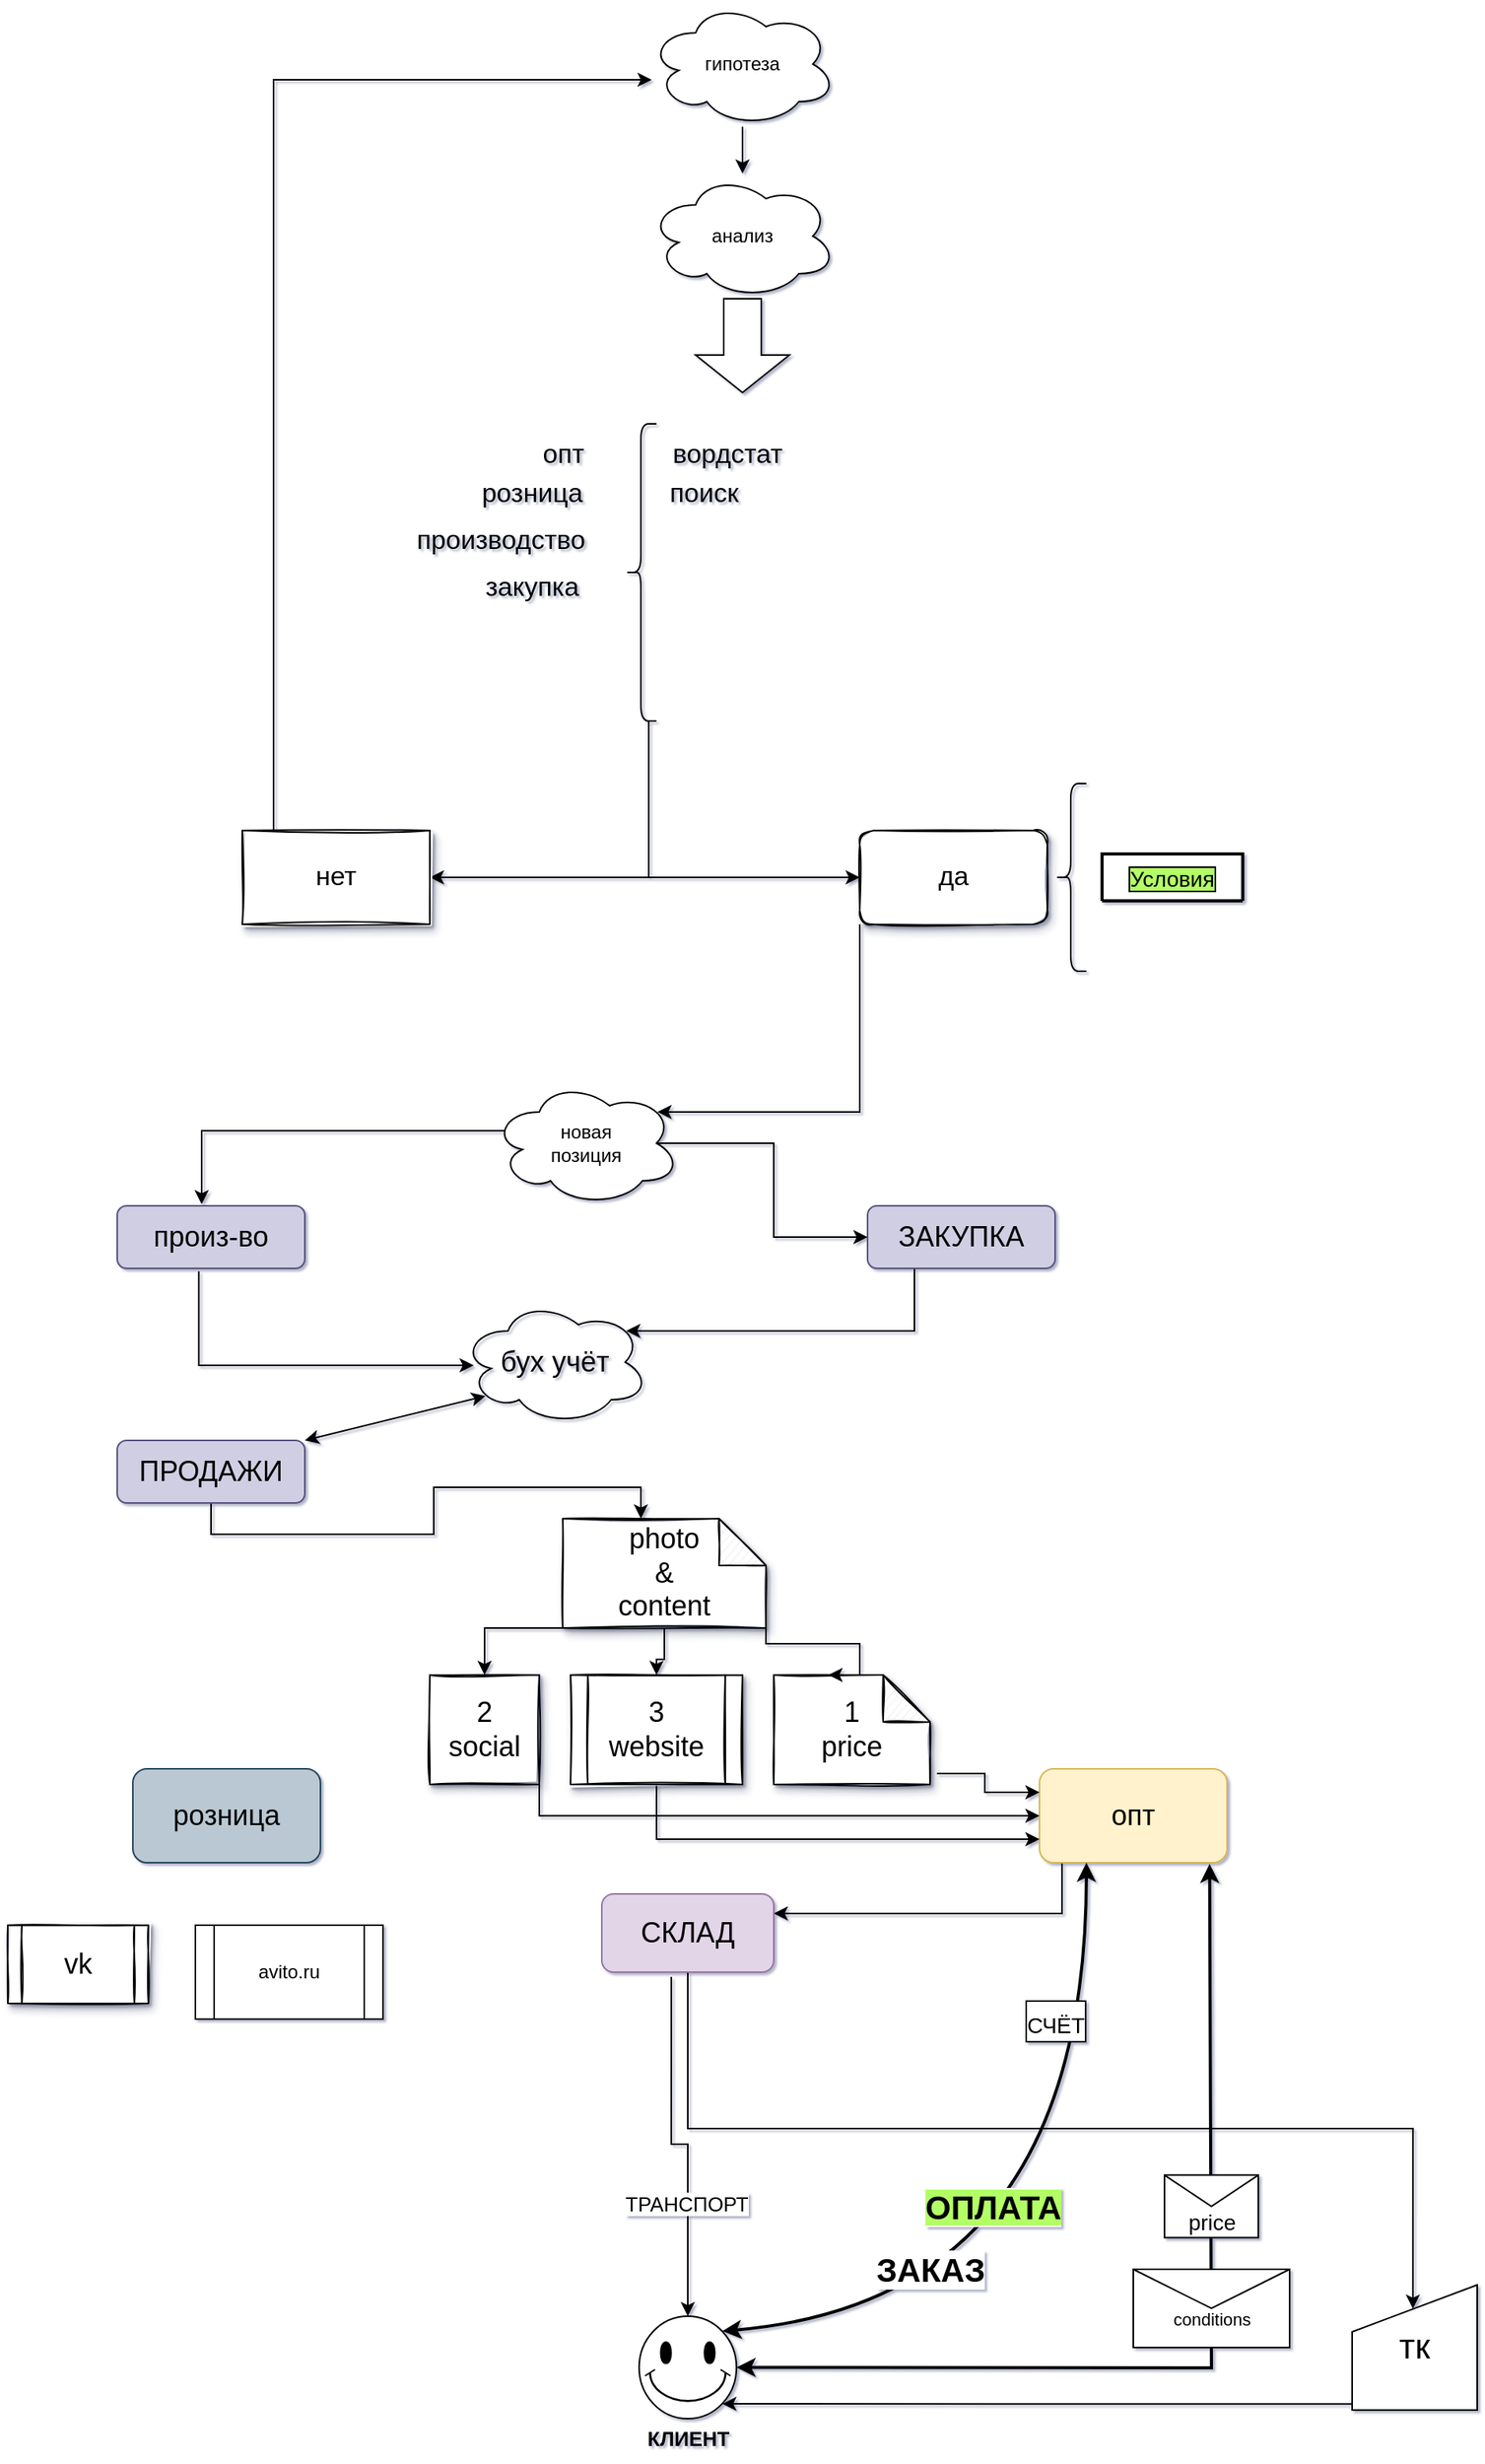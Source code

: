 <mxfile version="18.0.7" type="github">
  <diagram id="qmRuE9SEd1rKAgiWZIl9" name="Page-1">
    <mxGraphModel dx="2520" dy="1586" grid="1" gridSize="10" guides="1" tooltips="1" connect="1" arrows="1" fold="1" page="1" pageScale="1" pageWidth="1169" pageHeight="827" math="0" shadow="1">
      <root>
        <mxCell id="0" />
        <mxCell id="1" parent="0" />
        <mxCell id="O2xrhRhTO9CoQvw1CNzs-105" style="edgeStyle=orthogonalEdgeStyle;rounded=0;orthogonalLoop=1;jettySize=auto;html=1;exitX=0.12;exitY=0.994;exitDx=0;exitDy=0;entryX=1;entryY=0.25;entryDx=0;entryDy=0;fontSize=21;exitPerimeter=0;" edge="1" parent="1" source="yZWfXlYMy1JbikCf-7DQ-2" target="yZWfXlYMy1JbikCf-7DQ-3">
          <mxGeometry relative="1" as="geometry" />
        </mxCell>
        <mxCell id="yZWfXlYMy1JbikCf-7DQ-2" value="&lt;font style=&quot;font-size: 18px;&quot;&gt;&lt;font style=&quot;font-size: 18px;&quot;&gt;опт&lt;/font&gt;&lt;/font&gt;" style="rounded=1;whiteSpace=wrap;html=1;fillColor=#fff2cc;strokeColor=#d6b656;shadow=0;" parent="1" vertex="1">
          <mxGeometry x="640" y="340" width="120" height="60" as="geometry" />
        </mxCell>
        <mxCell id="O2xrhRhTO9CoQvw1CNzs-107" style="edgeStyle=orthogonalEdgeStyle;rounded=0;orthogonalLoop=1;jettySize=auto;html=1;exitX=0.5;exitY=1;exitDx=0;exitDy=0;entryX=0.486;entryY=0.19;entryDx=0;entryDy=0;entryPerimeter=0;fontSize=21;" edge="1" parent="1" source="yZWfXlYMy1JbikCf-7DQ-3" target="O2xrhRhTO9CoQvw1CNzs-41">
          <mxGeometry relative="1" as="geometry" />
        </mxCell>
        <mxCell id="O2xrhRhTO9CoQvw1CNzs-112" style="edgeStyle=orthogonalEdgeStyle;rounded=0;orthogonalLoop=1;jettySize=auto;html=1;exitX=0.404;exitY=1.06;exitDx=0;exitDy=0;entryX=0.5;entryY=0;entryDx=0;entryDy=0;fontSize=21;exitPerimeter=0;entryPerimeter=0;" edge="1" parent="1" source="yZWfXlYMy1JbikCf-7DQ-3" target="O2xrhRhTO9CoQvw1CNzs-98">
          <mxGeometry relative="1" as="geometry">
            <mxPoint x="384.703" y="697.778" as="targetPoint" />
          </mxGeometry>
        </mxCell>
        <mxCell id="O2xrhRhTO9CoQvw1CNzs-120" value="ТРАНСПОРТ" style="edgeLabel;html=1;align=center;verticalAlign=middle;resizable=0;points=[];fontSize=13;" vertex="1" connectable="0" parent="O2xrhRhTO9CoQvw1CNzs-112">
          <mxGeometry x="0.361" y="-1" relative="1" as="geometry">
            <mxPoint as="offset" />
          </mxGeometry>
        </mxCell>
        <mxCell id="yZWfXlYMy1JbikCf-7DQ-3" value="СКЛАД" style="rounded=1;whiteSpace=wrap;html=1;shadow=0;fontSize=18;fillColor=#e1d5e7;strokeColor=#9673a6;" parent="1" vertex="1">
          <mxGeometry x="360" y="420" width="110" height="50" as="geometry" />
        </mxCell>
        <mxCell id="yZWfXlYMy1JbikCf-7DQ-4" value="бух учёт" style="ellipse;shape=cloud;whiteSpace=wrap;html=1;shadow=0;fontSize=18;fillColor=none;" parent="1" vertex="1">
          <mxGeometry x="270" y="40" width="120" height="80" as="geometry" />
        </mxCell>
        <mxCell id="yZWfXlYMy1JbikCf-7DQ-5" value="розница" style="rounded=1;whiteSpace=wrap;html=1;shadow=0;fontSize=18;fillColor=#bac8d3;strokeColor=#23445d;" parent="1" vertex="1">
          <mxGeometry x="60" y="340" width="120" height="60" as="geometry" />
        </mxCell>
        <mxCell id="yZWfXlYMy1JbikCf-7DQ-68" style="edgeStyle=orthogonalEdgeStyle;rounded=0;orthogonalLoop=1;jettySize=auto;html=1;exitX=0.5;exitY=1;exitDx=0;exitDy=0;fontSize=18;entryX=0;entryY=0;entryDx=50;entryDy=0;entryPerimeter=0;" parent="1" source="yZWfXlYMy1JbikCf-7DQ-6" target="yZWfXlYMy1JbikCf-7DQ-62" edge="1">
          <mxGeometry relative="1" as="geometry">
            <mxPoint x="394.556" y="180" as="targetPoint" />
          </mxGeometry>
        </mxCell>
        <mxCell id="yZWfXlYMy1JbikCf-7DQ-6" value="ПРОДАЖИ" style="rounded=1;whiteSpace=wrap;html=1;shadow=0;fontSize=18;fillColor=#d0cee2;strokeColor=#56517e;" parent="1" vertex="1">
          <mxGeometry x="50" y="130" width="120" height="40" as="geometry" />
        </mxCell>
        <mxCell id="O2xrhRhTO9CoQvw1CNzs-5" style="edgeStyle=orthogonalEdgeStyle;rounded=0;orthogonalLoop=1;jettySize=auto;html=1;exitX=1.044;exitY=0.9;exitDx=0;exitDy=0;exitPerimeter=0;entryX=0;entryY=0.25;entryDx=0;entryDy=0;" edge="1" parent="1" source="yZWfXlYMy1JbikCf-7DQ-9" target="yZWfXlYMy1JbikCf-7DQ-2">
          <mxGeometry relative="1" as="geometry" />
        </mxCell>
        <mxCell id="yZWfXlYMy1JbikCf-7DQ-9" value="1&lt;br&gt;price" style="shape=note;whiteSpace=wrap;html=1;backgroundOutline=1;darkOpacity=0.05;shadow=1;fontSize=18;sketch=1;" parent="1" vertex="1">
          <mxGeometry x="470" y="280" width="100" height="70" as="geometry" />
        </mxCell>
        <mxCell id="yZWfXlYMy1JbikCf-7DQ-10" value="vk" style="shape=process;whiteSpace=wrap;html=1;backgroundOutline=1;shadow=1;sketch=1;fontSize=18;" parent="1" vertex="1">
          <mxGeometry x="-20" y="440" width="90" height="50" as="geometry" />
        </mxCell>
        <mxCell id="O2xrhRhTO9CoQvw1CNzs-69" style="edgeStyle=orthogonalEdgeStyle;rounded=0;orthogonalLoop=1;jettySize=auto;html=1;exitX=0.25;exitY=1;exitDx=0;exitDy=0;entryX=0.88;entryY=0.25;entryDx=0;entryDy=0;entryPerimeter=0;fontSize=17;" edge="1" parent="1" source="yZWfXlYMy1JbikCf-7DQ-47" target="yZWfXlYMy1JbikCf-7DQ-4">
          <mxGeometry relative="1" as="geometry">
            <Array as="points">
              <mxPoint x="560" y="60" />
            </Array>
          </mxGeometry>
        </mxCell>
        <mxCell id="yZWfXlYMy1JbikCf-7DQ-47" value="ЗАКУПКА" style="rounded=1;whiteSpace=wrap;html=1;shadow=0;fontSize=18;fillColor=#d0cee2;strokeColor=#56517e;" parent="1" vertex="1">
          <mxGeometry x="530" y="-20" width="120" height="40" as="geometry" />
        </mxCell>
        <mxCell id="yZWfXlYMy1JbikCf-7DQ-73" style="edgeStyle=orthogonalEdgeStyle;rounded=0;orthogonalLoop=1;jettySize=auto;html=1;exitX=1;exitY=1;exitDx=0;exitDy=0;exitPerimeter=0;fontSize=18;entryX=0;entryY=0;entryDx=35;entryDy=0;entryPerimeter=0;" parent="1" source="yZWfXlYMy1JbikCf-7DQ-62" edge="1" target="yZWfXlYMy1JbikCf-7DQ-9">
          <mxGeometry relative="1" as="geometry">
            <mxPoint x="404.556" y="330" as="targetPoint" />
            <Array as="points">
              <mxPoint x="465" y="260" />
              <mxPoint x="525" y="260" />
            </Array>
          </mxGeometry>
        </mxCell>
        <mxCell id="O2xrhRhTO9CoQvw1CNzs-9" style="edgeStyle=orthogonalEdgeStyle;rounded=0;orthogonalLoop=1;jettySize=auto;html=1;exitX=0.5;exitY=1;exitDx=0;exitDy=0;exitPerimeter=0;" edge="1" parent="1" source="yZWfXlYMy1JbikCf-7DQ-62" target="yZWfXlYMy1JbikCf-7DQ-63">
          <mxGeometry relative="1" as="geometry" />
        </mxCell>
        <mxCell id="O2xrhRhTO9CoQvw1CNzs-10" style="edgeStyle=orthogonalEdgeStyle;rounded=0;orthogonalLoop=1;jettySize=auto;html=1;exitX=0;exitY=1;exitDx=0;exitDy=0;exitPerimeter=0;entryX=0.5;entryY=0;entryDx=0;entryDy=0;" edge="1" parent="1" source="yZWfXlYMy1JbikCf-7DQ-62" target="yZWfXlYMy1JbikCf-7DQ-64">
          <mxGeometry relative="1" as="geometry">
            <Array as="points">
              <mxPoint x="285" y="250" />
            </Array>
          </mxGeometry>
        </mxCell>
        <mxCell id="yZWfXlYMy1JbikCf-7DQ-62" value="photo&lt;br&gt;&amp;amp;&lt;br&gt;content" style="shape=note;whiteSpace=wrap;html=1;backgroundOutline=1;darkOpacity=0.05;shadow=1;fontSize=18;sketch=1;" parent="1" vertex="1">
          <mxGeometry x="335" y="180" width="130" height="70" as="geometry" />
        </mxCell>
        <mxCell id="O2xrhRhTO9CoQvw1CNzs-109" style="edgeStyle=orthogonalEdgeStyle;rounded=0;orthogonalLoop=1;jettySize=auto;html=1;exitX=0.5;exitY=1;exitDx=0;exitDy=0;entryX=0;entryY=0.75;entryDx=0;entryDy=0;fontSize=21;" edge="1" parent="1" source="yZWfXlYMy1JbikCf-7DQ-63" target="yZWfXlYMy1JbikCf-7DQ-2">
          <mxGeometry relative="1" as="geometry" />
        </mxCell>
        <mxCell id="yZWfXlYMy1JbikCf-7DQ-63" value="3&lt;br&gt;website" style="shape=process;whiteSpace=wrap;html=1;backgroundOutline=1;shadow=1;sketch=1;fontSize=18;" parent="1" vertex="1">
          <mxGeometry x="340" y="280" width="110" height="70" as="geometry" />
        </mxCell>
        <mxCell id="yZWfXlYMy1JbikCf-7DQ-65" style="edgeStyle=orthogonalEdgeStyle;rounded=0;orthogonalLoop=1;jettySize=auto;html=1;exitX=1;exitY=1;exitDx=0;exitDy=0;entryX=0;entryY=0.5;entryDx=0;entryDy=0;fontSize=18;" parent="1" source="yZWfXlYMy1JbikCf-7DQ-64" target="yZWfXlYMy1JbikCf-7DQ-2" edge="1">
          <mxGeometry relative="1" as="geometry" />
        </mxCell>
        <mxCell id="yZWfXlYMy1JbikCf-7DQ-64" value="2&lt;br&gt;social" style="whiteSpace=wrap;html=1;aspect=fixed;shadow=1;sketch=1;fontSize=18;" parent="1" vertex="1">
          <mxGeometry x="250" y="280" width="70" height="70" as="geometry" />
        </mxCell>
        <mxCell id="O2xrhRhTO9CoQvw1CNzs-1" value="avito.ru" style="shape=process;whiteSpace=wrap;html=1;backgroundOutline=1;" vertex="1" parent="1">
          <mxGeometry x="100" y="440" width="120" height="60" as="geometry" />
        </mxCell>
        <mxCell id="O2xrhRhTO9CoQvw1CNzs-6" value="" style="endArrow=classic;startArrow=classic;html=1;rounded=0;entryX=0.13;entryY=0.77;entryDx=0;entryDy=0;entryPerimeter=0;exitX=1;exitY=0;exitDx=0;exitDy=0;" edge="1" parent="1" source="yZWfXlYMy1JbikCf-7DQ-6" target="yZWfXlYMy1JbikCf-7DQ-4">
          <mxGeometry width="50" height="50" relative="1" as="geometry">
            <mxPoint x="350" y="170" as="sourcePoint" />
            <mxPoint x="330" y="160" as="targetPoint" />
            <Array as="points" />
          </mxGeometry>
        </mxCell>
        <mxCell id="O2xrhRhTO9CoQvw1CNzs-27" style="edgeStyle=orthogonalEdgeStyle;rounded=0;orthogonalLoop=1;jettySize=auto;html=1;exitX=0.07;exitY=0.4;exitDx=0;exitDy=0;exitPerimeter=0;entryX=0.45;entryY=-0.025;entryDx=0;entryDy=0;entryPerimeter=0;" edge="1" parent="1" source="O2xrhRhTO9CoQvw1CNzs-16" target="O2xrhRhTO9CoQvw1CNzs-23">
          <mxGeometry relative="1" as="geometry">
            <mxPoint x="100" y="-80" as="targetPoint" />
          </mxGeometry>
        </mxCell>
        <mxCell id="O2xrhRhTO9CoQvw1CNzs-106" style="edgeStyle=orthogonalEdgeStyle;rounded=0;orthogonalLoop=1;jettySize=auto;html=1;exitX=0.875;exitY=0.5;exitDx=0;exitDy=0;exitPerimeter=0;entryX=0;entryY=0.5;entryDx=0;entryDy=0;fontSize=21;" edge="1" parent="1" source="O2xrhRhTO9CoQvw1CNzs-16" target="yZWfXlYMy1JbikCf-7DQ-47">
          <mxGeometry relative="1" as="geometry" />
        </mxCell>
        <mxCell id="O2xrhRhTO9CoQvw1CNzs-16" value="новая&lt;br&gt;позиция" style="ellipse;shape=cloud;whiteSpace=wrap;html=1;" vertex="1" parent="1">
          <mxGeometry x="290" y="-100" width="120" height="80" as="geometry" />
        </mxCell>
        <mxCell id="O2xrhRhTO9CoQvw1CNzs-19" value="анализ" style="ellipse;shape=cloud;whiteSpace=wrap;html=1;" vertex="1" parent="1">
          <mxGeometry x="390" y="-680" width="120" height="80" as="geometry" />
        </mxCell>
        <mxCell id="O2xrhRhTO9CoQvw1CNzs-29" style="edgeStyle=orthogonalEdgeStyle;rounded=0;orthogonalLoop=1;jettySize=auto;html=1;exitX=0.435;exitY=1.047;exitDx=0;exitDy=0;entryX=0.067;entryY=0.525;entryDx=0;entryDy=0;entryPerimeter=0;exitPerimeter=0;" edge="1" parent="1" source="O2xrhRhTO9CoQvw1CNzs-23" target="yZWfXlYMy1JbikCf-7DQ-4">
          <mxGeometry relative="1" as="geometry">
            <Array as="points">
              <mxPoint x="102" y="82" />
            </Array>
          </mxGeometry>
        </mxCell>
        <mxCell id="O2xrhRhTO9CoQvw1CNzs-23" value="произ-во" style="rounded=1;whiteSpace=wrap;html=1;shadow=0;fontSize=18;fillColor=#d0cee2;strokeColor=#56517e;" vertex="1" parent="1">
          <mxGeometry x="50" y="-20" width="120" height="40" as="geometry" />
        </mxCell>
        <mxCell id="O2xrhRhTO9CoQvw1CNzs-60" style="edgeStyle=orthogonalEdgeStyle;rounded=0;orthogonalLoop=1;jettySize=auto;html=1;exitX=0.75;exitY=1;exitDx=0;exitDy=0;entryX=1;entryY=0.5;entryDx=0;entryDy=0;fontSize=17;" edge="1" parent="1" source="O2xrhRhTO9CoQvw1CNzs-34" target="O2xrhRhTO9CoQvw1CNzs-52">
          <mxGeometry relative="1" as="geometry" />
        </mxCell>
        <mxCell id="O2xrhRhTO9CoQvw1CNzs-61" style="edgeStyle=orthogonalEdgeStyle;rounded=0;orthogonalLoop=1;jettySize=auto;html=1;entryX=0;entryY=0.5;entryDx=0;entryDy=0;fontSize=17;exitX=0.75;exitY=1;exitDx=0;exitDy=0;" edge="1" parent="1" source="O2xrhRhTO9CoQvw1CNzs-34" target="O2xrhRhTO9CoQvw1CNzs-54">
          <mxGeometry relative="1" as="geometry">
            <mxPoint x="410" y="-390" as="sourcePoint" />
          </mxGeometry>
        </mxCell>
        <mxCell id="O2xrhRhTO9CoQvw1CNzs-34" value="" style="shape=curlyBracket;whiteSpace=wrap;html=1;rounded=1;" vertex="1" parent="1">
          <mxGeometry x="375" y="-520" width="20" height="190" as="geometry" />
        </mxCell>
        <mxCell id="O2xrhRhTO9CoQvw1CNzs-62" value="" style="edgeStyle=orthogonalEdgeStyle;rounded=0;orthogonalLoop=1;jettySize=auto;html=1;fontSize=17;" edge="1" parent="1" source="O2xrhRhTO9CoQvw1CNzs-36" target="O2xrhRhTO9CoQvw1CNzs-19">
          <mxGeometry relative="1" as="geometry" />
        </mxCell>
        <mxCell id="O2xrhRhTO9CoQvw1CNzs-36" value="гипотеза" style="ellipse;shape=cloud;whiteSpace=wrap;html=1;" vertex="1" parent="1">
          <mxGeometry x="390" y="-790" width="120" height="80" as="geometry" />
        </mxCell>
        <mxCell id="O2xrhRhTO9CoQvw1CNzs-119" style="edgeStyle=orthogonalEdgeStyle;rounded=0;orthogonalLoop=1;jettySize=auto;html=1;exitX=0;exitY=1;exitDx=0;exitDy=0;entryX=0.855;entryY=0.855;entryDx=0;entryDy=0;entryPerimeter=0;fontSize=13;" edge="1" parent="1" source="O2xrhRhTO9CoQvw1CNzs-41" target="O2xrhRhTO9CoQvw1CNzs-98">
          <mxGeometry relative="1" as="geometry">
            <Array as="points">
              <mxPoint x="840" y="746" />
            </Array>
          </mxGeometry>
        </mxCell>
        <mxCell id="O2xrhRhTO9CoQvw1CNzs-41" value="тк" style="shape=manualInput;whiteSpace=wrap;html=1;fontSize=22;" vertex="1" parent="1">
          <mxGeometry x="840" y="670" width="80" height="80" as="geometry" />
        </mxCell>
        <mxCell id="O2xrhRhTO9CoQvw1CNzs-53" value="" style="edgeStyle=orthogonalEdgeStyle;rounded=0;orthogonalLoop=1;jettySize=auto;html=1;fontSize=17;" edge="1" parent="1" source="O2xrhRhTO9CoQvw1CNzs-52" target="O2xrhRhTO9CoQvw1CNzs-36">
          <mxGeometry relative="1" as="geometry">
            <Array as="points">
              <mxPoint x="150" y="-740" />
            </Array>
          </mxGeometry>
        </mxCell>
        <mxCell id="O2xrhRhTO9CoQvw1CNzs-52" value="нет" style="rounded=0;whiteSpace=wrap;html=1;shadow=1;sketch=1;fontSize=17;gradientColor=none;" vertex="1" parent="1">
          <mxGeometry x="130" y="-260" width="120" height="60" as="geometry" />
        </mxCell>
        <mxCell id="O2xrhRhTO9CoQvw1CNzs-56" style="edgeStyle=orthogonalEdgeStyle;rounded=0;orthogonalLoop=1;jettySize=auto;html=1;exitX=0;exitY=1;exitDx=0;exitDy=0;entryX=0.88;entryY=0.25;entryDx=0;entryDy=0;entryPerimeter=0;fontSize=17;" edge="1" parent="1" source="O2xrhRhTO9CoQvw1CNzs-54" target="O2xrhRhTO9CoQvw1CNzs-16">
          <mxGeometry relative="1" as="geometry">
            <Array as="points">
              <mxPoint x="525" y="-80" />
            </Array>
          </mxGeometry>
        </mxCell>
        <mxCell id="O2xrhRhTO9CoQvw1CNzs-54" value="да" style="rounded=1;whiteSpace=wrap;html=1;shadow=1;sketch=1;fontSize=17;gradientColor=none;" vertex="1" parent="1">
          <mxGeometry x="525" y="-260" width="120" height="60" as="geometry" />
        </mxCell>
        <mxCell id="O2xrhRhTO9CoQvw1CNzs-66" value="" style="shape=singleArrow;whiteSpace=wrap;html=1;arrowWidth=0.4;arrowSize=0.4;rotation=90;" vertex="1" parent="1">
          <mxGeometry x="420" y="-600" width="60" height="60" as="geometry" />
        </mxCell>
        <mxCell id="O2xrhRhTO9CoQvw1CNzs-68" value="вордстат" style="text;html=1;align=center;verticalAlign=middle;resizable=0;points=[];autosize=1;strokeColor=none;fillColor=none;fontSize=17;" vertex="1" parent="1">
          <mxGeometry x="395" y="-515" width="90" height="30" as="geometry" />
        </mxCell>
        <mxCell id="O2xrhRhTO9CoQvw1CNzs-70" value="опт" style="text;html=1;align=center;verticalAlign=middle;resizable=0;points=[];autosize=1;strokeColor=none;fillColor=none;fontSize=17;rounded=0;shadow=0;sketch=0;" vertex="1" parent="1">
          <mxGeometry x="315" y="-515" width="40" height="30" as="geometry" />
        </mxCell>
        <mxCell id="O2xrhRhTO9CoQvw1CNzs-71" value="розница" style="text;html=1;align=center;verticalAlign=middle;resizable=0;points=[];autosize=1;strokeColor=none;fillColor=none;fontSize=17;" vertex="1" parent="1">
          <mxGeometry x="275" y="-490" width="80" height="30" as="geometry" />
        </mxCell>
        <mxCell id="O2xrhRhTO9CoQvw1CNzs-72" value="производство" style="text;html=1;align=center;verticalAlign=middle;resizable=0;points=[];autosize=1;strokeColor=none;fillColor=none;fontSize=17;" vertex="1" parent="1">
          <mxGeometry x="230" y="-460" width="130" height="30" as="geometry" />
        </mxCell>
        <mxCell id="O2xrhRhTO9CoQvw1CNzs-73" value="закупка" style="text;html=1;align=center;verticalAlign=middle;resizable=0;points=[];autosize=1;strokeColor=none;fillColor=none;fontSize=17;" vertex="1" parent="1">
          <mxGeometry x="275" y="-430" width="80" height="30" as="geometry" />
        </mxCell>
        <mxCell id="O2xrhRhTO9CoQvw1CNzs-75" value="поиск" style="text;html=1;align=center;verticalAlign=middle;resizable=0;points=[];autosize=1;strokeColor=none;fillColor=none;fontSize=17;" vertex="1" parent="1">
          <mxGeometry x="395" y="-490" width="60" height="30" as="geometry" />
        </mxCell>
        <mxCell id="O2xrhRhTO9CoQvw1CNzs-99" value="" style="endArrow=classic;html=1;rounded=0;fontSize=11;exitX=0.907;exitY=1.013;exitDx=0;exitDy=0;exitPerimeter=0;entryX=1;entryY=0.5;entryDx=0;entryDy=0;entryPerimeter=0;startArrow=classic;startFill=1;strokeWidth=2;" edge="1" parent="1" source="yZWfXlYMy1JbikCf-7DQ-2" target="O2xrhRhTO9CoQvw1CNzs-98">
          <mxGeometry relative="1" as="geometry">
            <mxPoint x="650" y="420" as="sourcePoint" />
            <mxPoint x="528.294" y="763.933" as="targetPoint" />
            <Array as="points">
              <mxPoint x="750" y="723" />
            </Array>
          </mxGeometry>
        </mxCell>
        <mxCell id="O2xrhRhTO9CoQvw1CNzs-100" value="" style="shape=message;html=1;outlineConnect=0;rounded=0;shadow=0;sketch=0;fontSize=11;gradientColor=none;" vertex="1" parent="O2xrhRhTO9CoQvw1CNzs-99">
          <mxGeometry width="60" height="40" relative="1" as="geometry">
            <mxPoint x="-30" y="-114" as="offset" />
          </mxGeometry>
        </mxCell>
        <mxCell id="O2xrhRhTO9CoQvw1CNzs-123" value="price" style="edgeLabel;html=1;align=center;verticalAlign=middle;resizable=0;points=[];fontSize=14;" vertex="1" connectable="0" parent="O2xrhRhTO9CoQvw1CNzs-99">
          <mxGeometry x="-0.109" y="-2" relative="1" as="geometry">
            <mxPoint x="2" y="-50" as="offset" />
          </mxGeometry>
        </mxCell>
        <mxCell id="O2xrhRhTO9CoQvw1CNzs-101" value="" style="endArrow=classic;html=1;fontSize=11;entryX=0.25;entryY=1;entryDx=0;entryDy=0;exitX=0.855;exitY=0.145;exitDx=0;exitDy=0;exitPerimeter=0;curved=1;strokeColor=default;strokeWidth=2;startArrow=classic;startFill=1;" edge="1" parent="1" source="O2xrhRhTO9CoQvw1CNzs-98" target="yZWfXlYMy1JbikCf-7DQ-2">
          <mxGeometry relative="1" as="geometry">
            <mxPoint x="526.794" y="736.498" as="sourcePoint" />
            <mxPoint x="600" y="450" as="targetPoint" />
            <Array as="points">
              <mxPoint x="670" y="680" />
            </Array>
          </mxGeometry>
        </mxCell>
        <mxCell id="O2xrhRhTO9CoQvw1CNzs-102" value="ЗАКАЗ" style="edgeLabel;resizable=0;html=1;align=center;verticalAlign=middle;rounded=0;shadow=0;sketch=0;fontSize=21;gradientColor=none;fontStyle=1;labelBackgroundColor=#FFFFFF;" connectable="0" vertex="1" parent="O2xrhRhTO9CoQvw1CNzs-101">
          <mxGeometry relative="1" as="geometry">
            <mxPoint x="-100" y="3" as="offset" />
          </mxGeometry>
        </mxCell>
        <mxCell id="O2xrhRhTO9CoQvw1CNzs-121" value="&lt;font style=&quot;font-size: 14px;&quot;&gt;СЧЁТ&lt;/font&gt;" style="edgeLabel;html=1;align=center;verticalAlign=middle;resizable=0;points=[];fontSize=21;labelBorderColor=default;spacingTop=0;spacing=3;horizontal=1;spacingLeft=0;" vertex="1" connectable="0" parent="O2xrhRhTO9CoQvw1CNzs-101">
          <mxGeometry x="0.495" y="13" relative="1" as="geometry">
            <mxPoint x="-7" y="-29" as="offset" />
          </mxGeometry>
        </mxCell>
        <mxCell id="O2xrhRhTO9CoQvw1CNzs-117" value="" style="group" vertex="1" connectable="0" parent="1">
          <mxGeometry x="380" y="690" width="70" height="90" as="geometry" />
        </mxCell>
        <mxCell id="O2xrhRhTO9CoQvw1CNzs-98" value="" style="verticalLabelPosition=bottom;verticalAlign=top;html=1;shape=mxgraph.basic.smiley;rounded=0;shadow=0;sketch=0;fontSize=11;gradientColor=none;" vertex="1" parent="O2xrhRhTO9CoQvw1CNzs-117">
          <mxGeometry x="3.86" width="62.28" height="65.56" as="geometry" />
        </mxCell>
        <mxCell id="O2xrhRhTO9CoQvw1CNzs-116" value="&lt;b&gt;&lt;font style=&quot;font-size: 13px;&quot;&gt;КЛИЕНТ&lt;/font&gt;&lt;/b&gt;" style="text;html=1;align=center;verticalAlign=middle;resizable=0;points=[];autosize=1;strokeColor=none;fillColor=none;fontSize=21;" vertex="1" parent="O2xrhRhTO9CoQvw1CNzs-117">
          <mxGeometry y="60" width="70" height="30" as="geometry" />
        </mxCell>
        <mxCell id="O2xrhRhTO9CoQvw1CNzs-122" value="&lt;span style=&quot;background-color: rgb(179, 255, 102);&quot;&gt;ОПЛАТА&lt;/span&gt;" style="edgeLabel;resizable=0;html=1;align=center;verticalAlign=middle;rounded=0;shadow=0;sketch=0;fontSize=21;gradientColor=none;fontStyle=1;labelBackgroundColor=#FFFFFF;" connectable="0" vertex="1" parent="1">
          <mxGeometry x="610" y="619.999" as="geometry" />
        </mxCell>
        <mxCell id="O2xrhRhTO9CoQvw1CNzs-124" value="&lt;br&gt;conditions" style="shape=message;html=1;outlineConnect=0;rounded=0;shadow=0;sketch=0;fontSize=11;gradientColor=none;" vertex="1" parent="1">
          <mxGeometry x="700" y="660" width="100" height="50" as="geometry" />
        </mxCell>
        <mxCell id="O2xrhRhTO9CoQvw1CNzs-125" value="" style="shape=curlyBracket;whiteSpace=wrap;html=1;rounded=1;shadow=0;labelBackgroundColor=#B3FF66;labelBorderColor=default;sketch=0;fontSize=14;gradientColor=none;size=0.5;" vertex="1" parent="1">
          <mxGeometry x="650" y="-290" width="20" height="120" as="geometry" />
        </mxCell>
        <mxCell id="O2xrhRhTO9CoQvw1CNzs-128" value="Условия" style="swimlane;childLayout=stackLayout;horizontal=1;startSize=30;horizontalStack=0;rounded=1;fontSize=14;fontStyle=0;strokeWidth=2;resizeParent=0;resizeLast=1;shadow=0;dashed=0;align=center;labelBackgroundColor=#B3FF66;labelBorderColor=default;sketch=0;gradientColor=none;" vertex="1" collapsed="1" parent="1">
          <mxGeometry x="680" y="-245" width="90" height="30" as="geometry">
            <mxRectangle x="680" y="-245" width="260" height="360" as="alternateBounds" />
          </mxGeometry>
        </mxCell>
        <mxCell id="O2xrhRhTO9CoQvw1CNzs-129" value="- закуп мин - 30% от опт продаж&#xa;&#xa;- производство мин -100% от опт продаж&#xa;&#xa;  &#xa; " style="align=left;strokeColor=#82b366;fillColor=#d5e8d4;spacingLeft=4;fontSize=12;verticalAlign=top;resizable=0;rotatable=0;part=1;rounded=0;shadow=0;labelBackgroundColor=#B3FF66;labelBorderColor=default;sketch=0;" vertex="1" parent="O2xrhRhTO9CoQvw1CNzs-128">
          <mxGeometry y="30" width="260" height="330" as="geometry" />
        </mxCell>
      </root>
    </mxGraphModel>
  </diagram>
</mxfile>
